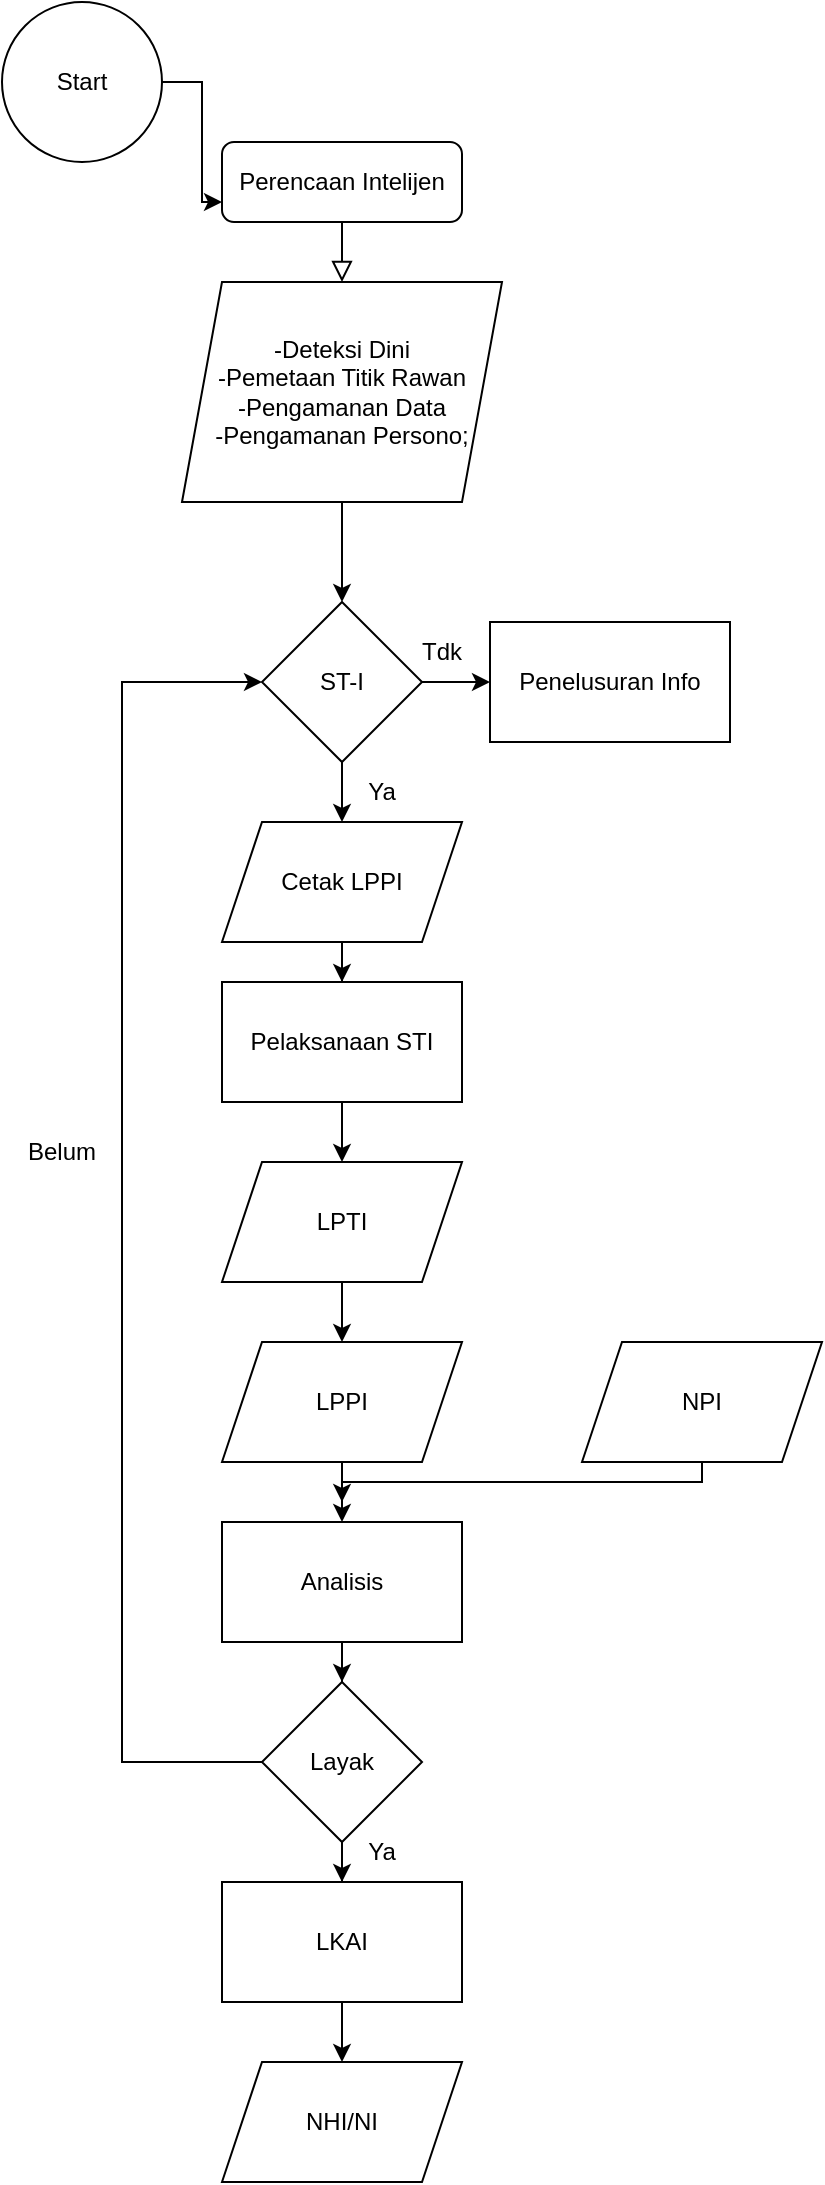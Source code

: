 <mxfile version="16.2.6" type="github">
  <diagram id="C5RBs43oDa-KdzZeNtuy" name="Page-1">
    <mxGraphModel dx="1038" dy="489" grid="1" gridSize="10" guides="1" tooltips="1" connect="1" arrows="1" fold="1" page="1" pageScale="1" pageWidth="827" pageHeight="1169" math="0" shadow="0">
      <root>
        <mxCell id="WIyWlLk6GJQsqaUBKTNV-0" />
        <mxCell id="WIyWlLk6GJQsqaUBKTNV-1" parent="WIyWlLk6GJQsqaUBKTNV-0" />
        <mxCell id="WIyWlLk6GJQsqaUBKTNV-2" value="" style="rounded=0;html=1;jettySize=auto;orthogonalLoop=1;fontSize=11;endArrow=block;endFill=0;endSize=8;strokeWidth=1;shadow=0;labelBackgroundColor=none;edgeStyle=orthogonalEdgeStyle;" parent="WIyWlLk6GJQsqaUBKTNV-1" source="WIyWlLk6GJQsqaUBKTNV-3" edge="1">
          <mxGeometry relative="1" as="geometry">
            <mxPoint x="220" y="150" as="targetPoint" />
          </mxGeometry>
        </mxCell>
        <mxCell id="WIyWlLk6GJQsqaUBKTNV-3" value="Perencaan Intelijen" style="rounded=1;whiteSpace=wrap;html=1;fontSize=12;glass=0;strokeWidth=1;shadow=0;" parent="WIyWlLk6GJQsqaUBKTNV-1" vertex="1">
          <mxGeometry x="160" y="80" width="120" height="40" as="geometry" />
        </mxCell>
        <mxCell id="qlyw6eLsJz1tyMYTiAAd-1" style="edgeStyle=orthogonalEdgeStyle;rounded=0;orthogonalLoop=1;jettySize=auto;html=1;entryX=0;entryY=0.75;entryDx=0;entryDy=0;" edge="1" parent="WIyWlLk6GJQsqaUBKTNV-1" source="qlyw6eLsJz1tyMYTiAAd-0" target="WIyWlLk6GJQsqaUBKTNV-3">
          <mxGeometry relative="1" as="geometry" />
        </mxCell>
        <mxCell id="qlyw6eLsJz1tyMYTiAAd-0" value="Start" style="ellipse;whiteSpace=wrap;html=1;aspect=fixed;" vertex="1" parent="WIyWlLk6GJQsqaUBKTNV-1">
          <mxGeometry x="50" y="10" width="80" height="80" as="geometry" />
        </mxCell>
        <mxCell id="qlyw6eLsJz1tyMYTiAAd-8" value="" style="edgeStyle=orthogonalEdgeStyle;rounded=0;orthogonalLoop=1;jettySize=auto;html=1;" edge="1" parent="WIyWlLk6GJQsqaUBKTNV-1" source="qlyw6eLsJz1tyMYTiAAd-6">
          <mxGeometry relative="1" as="geometry">
            <mxPoint x="220" y="310" as="targetPoint" />
          </mxGeometry>
        </mxCell>
        <mxCell id="qlyw6eLsJz1tyMYTiAAd-6" value="-Deteksi Dini&lt;br&gt;-Pemetaan Titik Rawan&lt;br&gt;-Pengamanan Data&lt;br&gt;-Pengamanan Persono;" style="shape=parallelogram;perimeter=parallelogramPerimeter;whiteSpace=wrap;html=1;fixedSize=1;" vertex="1" parent="WIyWlLk6GJQsqaUBKTNV-1">
          <mxGeometry x="140" y="150" width="160" height="110" as="geometry" />
        </mxCell>
        <mxCell id="qlyw6eLsJz1tyMYTiAAd-10" value="" style="edgeStyle=orthogonalEdgeStyle;rounded=0;orthogonalLoop=1;jettySize=auto;html=1;" edge="1" parent="WIyWlLk6GJQsqaUBKTNV-1" source="qlyw6eLsJz1tyMYTiAAd-7" target="qlyw6eLsJz1tyMYTiAAd-9">
          <mxGeometry relative="1" as="geometry" />
        </mxCell>
        <mxCell id="qlyw6eLsJz1tyMYTiAAd-15" value="" style="edgeStyle=orthogonalEdgeStyle;rounded=0;orthogonalLoop=1;jettySize=auto;html=1;" edge="1" parent="WIyWlLk6GJQsqaUBKTNV-1" source="qlyw6eLsJz1tyMYTiAAd-7">
          <mxGeometry relative="1" as="geometry">
            <mxPoint x="220" y="420" as="targetPoint" />
          </mxGeometry>
        </mxCell>
        <mxCell id="qlyw6eLsJz1tyMYTiAAd-7" value="ST-I" style="rhombus;whiteSpace=wrap;html=1;" vertex="1" parent="WIyWlLk6GJQsqaUBKTNV-1">
          <mxGeometry x="180" y="310" width="80" height="80" as="geometry" />
        </mxCell>
        <mxCell id="qlyw6eLsJz1tyMYTiAAd-9" value="Penelusuran Info" style="whiteSpace=wrap;html=1;" vertex="1" parent="WIyWlLk6GJQsqaUBKTNV-1">
          <mxGeometry x="294" y="320" width="120" height="60" as="geometry" />
        </mxCell>
        <mxCell id="qlyw6eLsJz1tyMYTiAAd-13" value="Tdk" style="text;html=1;strokeColor=none;fillColor=none;align=center;verticalAlign=middle;whiteSpace=wrap;rounded=0;" vertex="1" parent="WIyWlLk6GJQsqaUBKTNV-1">
          <mxGeometry x="240" y="320" width="60" height="30" as="geometry" />
        </mxCell>
        <mxCell id="qlyw6eLsJz1tyMYTiAAd-20" value="Ya" style="text;html=1;strokeColor=none;fillColor=none;align=center;verticalAlign=middle;whiteSpace=wrap;rounded=0;" vertex="1" parent="WIyWlLk6GJQsqaUBKTNV-1">
          <mxGeometry x="210" y="390" width="60" height="30" as="geometry" />
        </mxCell>
        <mxCell id="qlyw6eLsJz1tyMYTiAAd-29" value="" style="edgeStyle=orthogonalEdgeStyle;rounded=0;orthogonalLoop=1;jettySize=auto;html=1;" edge="1" parent="WIyWlLk6GJQsqaUBKTNV-1" source="qlyw6eLsJz1tyMYTiAAd-27" target="qlyw6eLsJz1tyMYTiAAd-28">
          <mxGeometry relative="1" as="geometry" />
        </mxCell>
        <mxCell id="qlyw6eLsJz1tyMYTiAAd-27" value="Cetak LPPI" style="shape=parallelogram;perimeter=parallelogramPerimeter;whiteSpace=wrap;html=1;fixedSize=1;" vertex="1" parent="WIyWlLk6GJQsqaUBKTNV-1">
          <mxGeometry x="160" y="420" width="120" height="60" as="geometry" />
        </mxCell>
        <mxCell id="qlyw6eLsJz1tyMYTiAAd-31" value="" style="edgeStyle=orthogonalEdgeStyle;rounded=0;orthogonalLoop=1;jettySize=auto;html=1;" edge="1" parent="WIyWlLk6GJQsqaUBKTNV-1" source="qlyw6eLsJz1tyMYTiAAd-28">
          <mxGeometry relative="1" as="geometry">
            <mxPoint x="220" y="590" as="targetPoint" />
          </mxGeometry>
        </mxCell>
        <mxCell id="qlyw6eLsJz1tyMYTiAAd-28" value="Pelaksanaan STI" style="whiteSpace=wrap;html=1;" vertex="1" parent="WIyWlLk6GJQsqaUBKTNV-1">
          <mxGeometry x="160" y="500" width="120" height="60" as="geometry" />
        </mxCell>
        <mxCell id="qlyw6eLsJz1tyMYTiAAd-36" value="" style="edgeStyle=orthogonalEdgeStyle;rounded=0;orthogonalLoop=1;jettySize=auto;html=1;" edge="1" parent="WIyWlLk6GJQsqaUBKTNV-1" source="qlyw6eLsJz1tyMYTiAAd-32" target="qlyw6eLsJz1tyMYTiAAd-35">
          <mxGeometry relative="1" as="geometry" />
        </mxCell>
        <mxCell id="qlyw6eLsJz1tyMYTiAAd-32" value="LPTI" style="shape=parallelogram;perimeter=parallelogramPerimeter;whiteSpace=wrap;html=1;fixedSize=1;" vertex="1" parent="WIyWlLk6GJQsqaUBKTNV-1">
          <mxGeometry x="160" y="590" width="120" height="60" as="geometry" />
        </mxCell>
        <mxCell id="qlyw6eLsJz1tyMYTiAAd-38" value="" style="edgeStyle=orthogonalEdgeStyle;rounded=0;orthogonalLoop=1;jettySize=auto;html=1;" edge="1" parent="WIyWlLk6GJQsqaUBKTNV-1" source="qlyw6eLsJz1tyMYTiAAd-35">
          <mxGeometry relative="1" as="geometry">
            <mxPoint x="220" y="770" as="targetPoint" />
          </mxGeometry>
        </mxCell>
        <mxCell id="qlyw6eLsJz1tyMYTiAAd-35" value="LPPI" style="shape=parallelogram;perimeter=parallelogramPerimeter;whiteSpace=wrap;html=1;fixedSize=1;" vertex="1" parent="WIyWlLk6GJQsqaUBKTNV-1">
          <mxGeometry x="160" y="680" width="120" height="60" as="geometry" />
        </mxCell>
        <mxCell id="qlyw6eLsJz1tyMYTiAAd-41" style="edgeStyle=orthogonalEdgeStyle;rounded=0;orthogonalLoop=1;jettySize=auto;html=1;entryX=0.5;entryY=0;entryDx=0;entryDy=0;" edge="1" parent="WIyWlLk6GJQsqaUBKTNV-1" source="qlyw6eLsJz1tyMYTiAAd-39">
          <mxGeometry relative="1" as="geometry">
            <mxPoint x="220" y="760" as="targetPoint" />
            <Array as="points">
              <mxPoint x="400" y="750" />
              <mxPoint x="220" y="750" />
            </Array>
          </mxGeometry>
        </mxCell>
        <mxCell id="qlyw6eLsJz1tyMYTiAAd-39" value="NPI" style="shape=parallelogram;perimeter=parallelogramPerimeter;whiteSpace=wrap;html=1;fixedSize=1;" vertex="1" parent="WIyWlLk6GJQsqaUBKTNV-1">
          <mxGeometry x="340" y="680" width="120" height="60" as="geometry" />
        </mxCell>
        <mxCell id="qlyw6eLsJz1tyMYTiAAd-44" value="" style="edgeStyle=orthogonalEdgeStyle;rounded=0;orthogonalLoop=1;jettySize=auto;html=1;" edge="1" parent="WIyWlLk6GJQsqaUBKTNV-1" source="qlyw6eLsJz1tyMYTiAAd-42" target="qlyw6eLsJz1tyMYTiAAd-43">
          <mxGeometry relative="1" as="geometry" />
        </mxCell>
        <mxCell id="qlyw6eLsJz1tyMYTiAAd-42" value="Analisis" style="rounded=0;whiteSpace=wrap;html=1;" vertex="1" parent="WIyWlLk6GJQsqaUBKTNV-1">
          <mxGeometry x="160" y="770" width="120" height="60" as="geometry" />
        </mxCell>
        <mxCell id="qlyw6eLsJz1tyMYTiAAd-48" value="" style="edgeStyle=orthogonalEdgeStyle;rounded=0;orthogonalLoop=1;jettySize=auto;html=1;" edge="1" parent="WIyWlLk6GJQsqaUBKTNV-1" source="qlyw6eLsJz1tyMYTiAAd-43" target="qlyw6eLsJz1tyMYTiAAd-47">
          <mxGeometry relative="1" as="geometry" />
        </mxCell>
        <mxCell id="qlyw6eLsJz1tyMYTiAAd-49" style="edgeStyle=orthogonalEdgeStyle;rounded=0;orthogonalLoop=1;jettySize=auto;html=1;entryX=0;entryY=0.5;entryDx=0;entryDy=0;" edge="1" parent="WIyWlLk6GJQsqaUBKTNV-1" source="qlyw6eLsJz1tyMYTiAAd-43" target="qlyw6eLsJz1tyMYTiAAd-7">
          <mxGeometry relative="1" as="geometry">
            <Array as="points">
              <mxPoint x="110" y="890" />
              <mxPoint x="110" y="350" />
            </Array>
          </mxGeometry>
        </mxCell>
        <mxCell id="qlyw6eLsJz1tyMYTiAAd-43" value="Layak" style="rhombus;whiteSpace=wrap;html=1;" vertex="1" parent="WIyWlLk6GJQsqaUBKTNV-1">
          <mxGeometry x="180" y="850" width="80" height="80" as="geometry" />
        </mxCell>
        <mxCell id="qlyw6eLsJz1tyMYTiAAd-54" value="" style="edgeStyle=orthogonalEdgeStyle;rounded=0;orthogonalLoop=1;jettySize=auto;html=1;" edge="1" parent="WIyWlLk6GJQsqaUBKTNV-1" source="qlyw6eLsJz1tyMYTiAAd-47" target="qlyw6eLsJz1tyMYTiAAd-53">
          <mxGeometry relative="1" as="geometry" />
        </mxCell>
        <mxCell id="qlyw6eLsJz1tyMYTiAAd-47" value="LKAI" style="whiteSpace=wrap;html=1;" vertex="1" parent="WIyWlLk6GJQsqaUBKTNV-1">
          <mxGeometry x="160" y="950" width="120" height="60" as="geometry" />
        </mxCell>
        <mxCell id="qlyw6eLsJz1tyMYTiAAd-50" value="Belum" style="text;html=1;strokeColor=none;fillColor=none;align=center;verticalAlign=middle;whiteSpace=wrap;rounded=0;" vertex="1" parent="WIyWlLk6GJQsqaUBKTNV-1">
          <mxGeometry x="50" y="570" width="60" height="30" as="geometry" />
        </mxCell>
        <mxCell id="qlyw6eLsJz1tyMYTiAAd-51" value="Ya" style="text;html=1;strokeColor=none;fillColor=none;align=center;verticalAlign=middle;whiteSpace=wrap;rounded=0;" vertex="1" parent="WIyWlLk6GJQsqaUBKTNV-1">
          <mxGeometry x="210" y="920" width="60" height="30" as="geometry" />
        </mxCell>
        <mxCell id="qlyw6eLsJz1tyMYTiAAd-53" value="NHI/NI" style="shape=parallelogram;perimeter=parallelogramPerimeter;whiteSpace=wrap;html=1;fixedSize=1;" vertex="1" parent="WIyWlLk6GJQsqaUBKTNV-1">
          <mxGeometry x="160" y="1040" width="120" height="60" as="geometry" />
        </mxCell>
      </root>
    </mxGraphModel>
  </diagram>
</mxfile>

